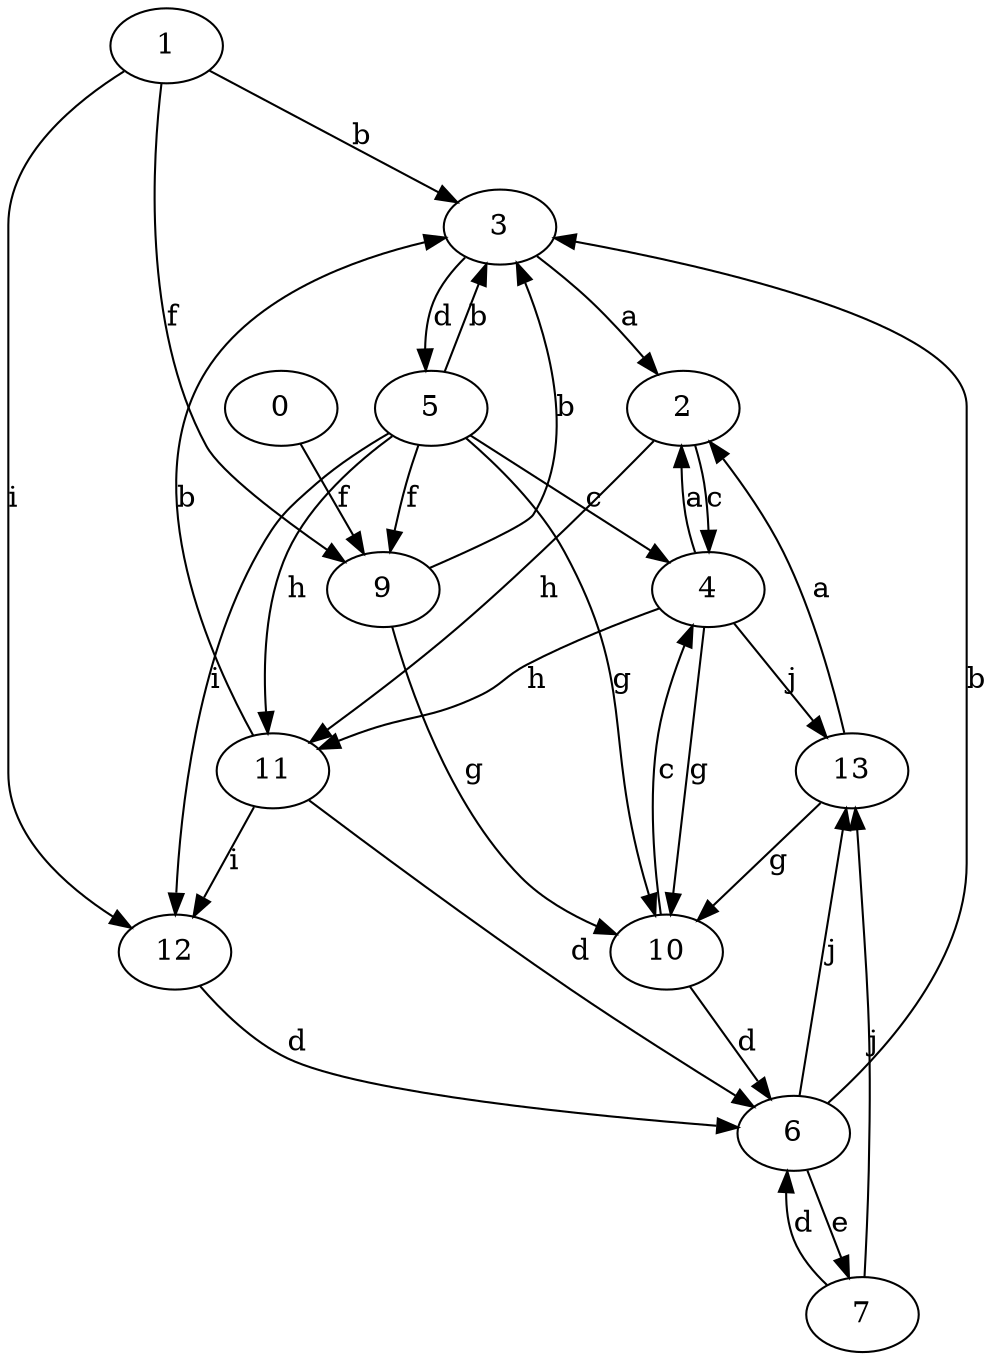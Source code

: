 strict digraph  {
1;
2;
3;
4;
5;
6;
7;
9;
10;
11;
12;
13;
0;
1 -> 3  [label=b];
1 -> 9  [label=f];
1 -> 12  [label=i];
2 -> 4  [label=c];
2 -> 11  [label=h];
3 -> 2  [label=a];
3 -> 5  [label=d];
4 -> 2  [label=a];
4 -> 10  [label=g];
4 -> 11  [label=h];
4 -> 13  [label=j];
5 -> 3  [label=b];
5 -> 4  [label=c];
5 -> 9  [label=f];
5 -> 10  [label=g];
5 -> 11  [label=h];
5 -> 12  [label=i];
6 -> 3  [label=b];
6 -> 7  [label=e];
6 -> 13  [label=j];
7 -> 6  [label=d];
7 -> 13  [label=j];
9 -> 3  [label=b];
9 -> 10  [label=g];
10 -> 4  [label=c];
10 -> 6  [label=d];
11 -> 3  [label=b];
11 -> 6  [label=d];
11 -> 12  [label=i];
12 -> 6  [label=d];
13 -> 2  [label=a];
13 -> 10  [label=g];
0 -> 9  [label=f];
}
